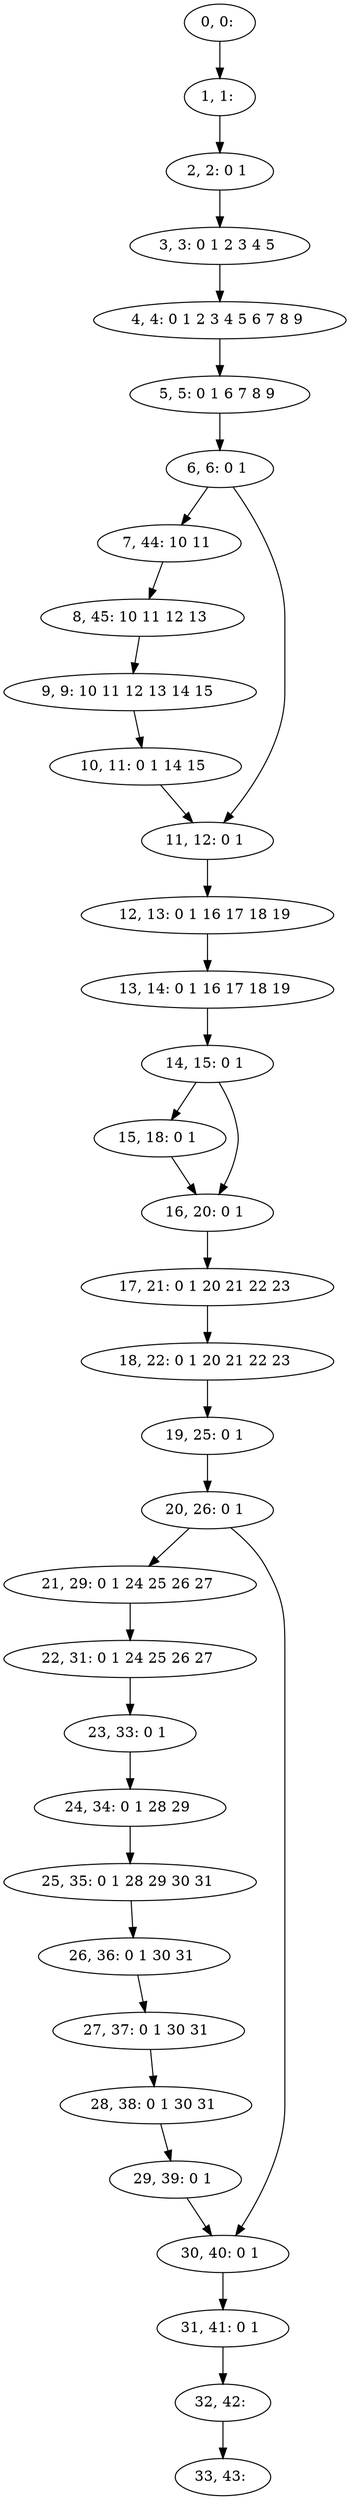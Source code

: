 digraph G {
0[label="0, 0: "];
1[label="1, 1: "];
2[label="2, 2: 0 1 "];
3[label="3, 3: 0 1 2 3 4 5 "];
4[label="4, 4: 0 1 2 3 4 5 6 7 8 9 "];
5[label="5, 5: 0 1 6 7 8 9 "];
6[label="6, 6: 0 1 "];
7[label="7, 44: 10 11 "];
8[label="8, 45: 10 11 12 13 "];
9[label="9, 9: 10 11 12 13 14 15 "];
10[label="10, 11: 0 1 14 15 "];
11[label="11, 12: 0 1 "];
12[label="12, 13: 0 1 16 17 18 19 "];
13[label="13, 14: 0 1 16 17 18 19 "];
14[label="14, 15: 0 1 "];
15[label="15, 18: 0 1 "];
16[label="16, 20: 0 1 "];
17[label="17, 21: 0 1 20 21 22 23 "];
18[label="18, 22: 0 1 20 21 22 23 "];
19[label="19, 25: 0 1 "];
20[label="20, 26: 0 1 "];
21[label="21, 29: 0 1 24 25 26 27 "];
22[label="22, 31: 0 1 24 25 26 27 "];
23[label="23, 33: 0 1 "];
24[label="24, 34: 0 1 28 29 "];
25[label="25, 35: 0 1 28 29 30 31 "];
26[label="26, 36: 0 1 30 31 "];
27[label="27, 37: 0 1 30 31 "];
28[label="28, 38: 0 1 30 31 "];
29[label="29, 39: 0 1 "];
30[label="30, 40: 0 1 "];
31[label="31, 41: 0 1 "];
32[label="32, 42: "];
33[label="33, 43: "];
0->1 ;
1->2 ;
2->3 ;
3->4 ;
4->5 ;
5->6 ;
6->7 ;
6->11 ;
7->8 ;
8->9 ;
9->10 ;
10->11 ;
11->12 ;
12->13 ;
13->14 ;
14->15 ;
14->16 ;
15->16 ;
16->17 ;
17->18 ;
18->19 ;
19->20 ;
20->21 ;
20->30 ;
21->22 ;
22->23 ;
23->24 ;
24->25 ;
25->26 ;
26->27 ;
27->28 ;
28->29 ;
29->30 ;
30->31 ;
31->32 ;
32->33 ;
}
